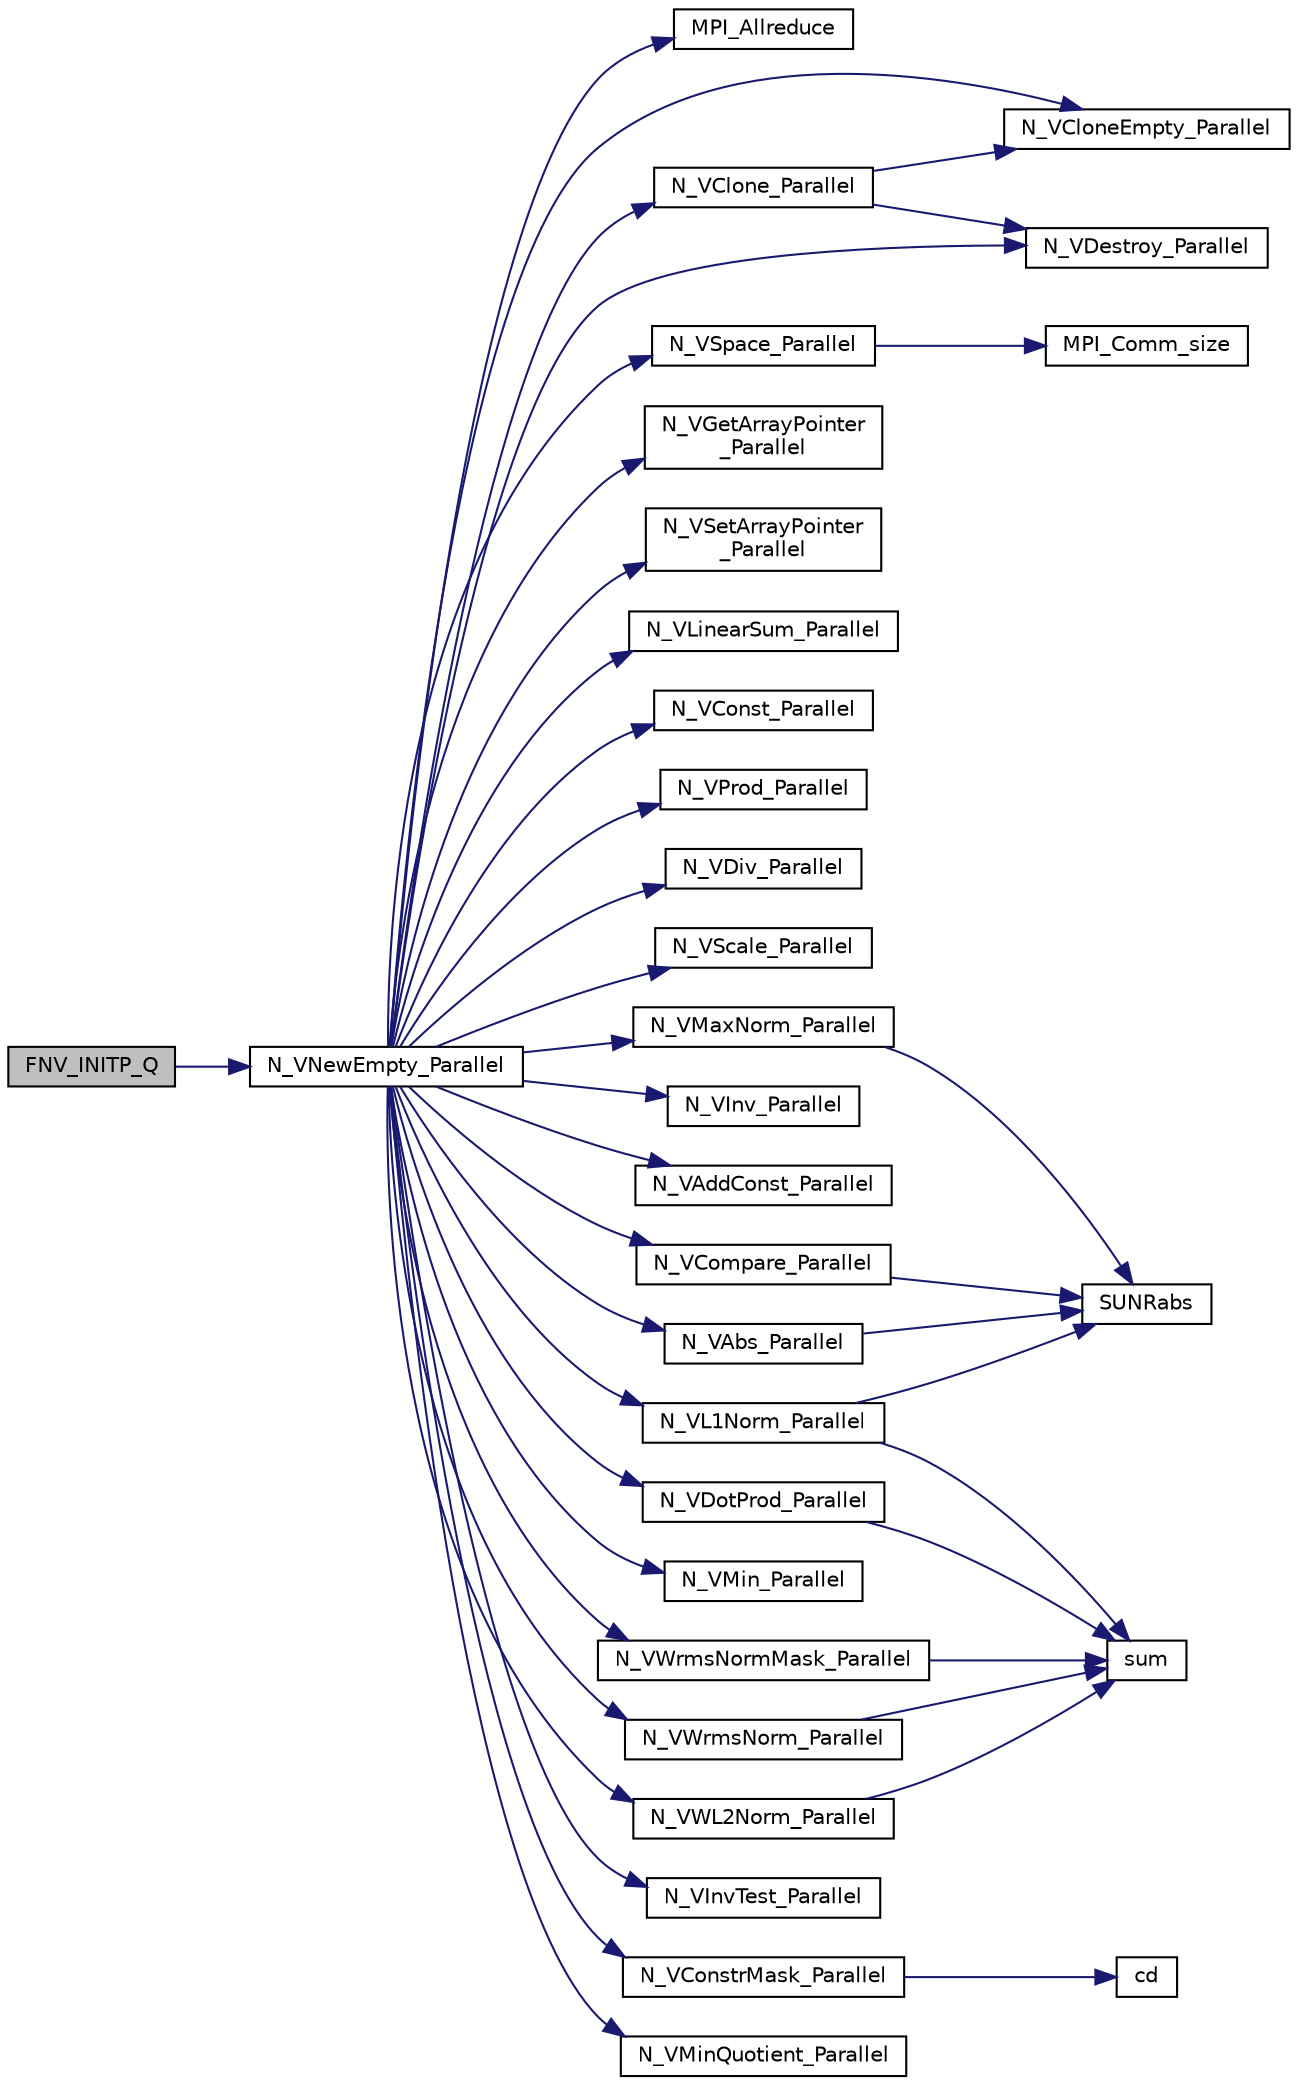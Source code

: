 digraph "FNV_INITP_Q"
{
  edge [fontname="Helvetica",fontsize="10",labelfontname="Helvetica",labelfontsize="10"];
  node [fontname="Helvetica",fontsize="10",shape=record];
  rankdir="LR";
  Node35 [label="FNV_INITP_Q",height=0.2,width=0.4,color="black", fillcolor="grey75", style="filled", fontcolor="black"];
  Node35 -> Node36 [color="midnightblue",fontsize="10",style="solid",fontname="Helvetica"];
  Node36 [label="N_VNewEmpty_Parallel",height=0.2,width=0.4,color="black", fillcolor="white", style="filled",URL="$d5/dcd/nvector__parallel_8h.html#a147965364699534e6d0943039dc8057e"];
  Node36 -> Node37 [color="midnightblue",fontsize="10",style="solid",fontname="Helvetica"];
  Node37 [label="MPI_Allreduce",height=0.2,width=0.4,color="black", fillcolor="white", style="filled",URL="$dd/d91/_n___v_dot_prod_8m.html#ada2f602fc0ac693d1c0f4cd1a2fb0d50"];
  Node36 -> Node38 [color="midnightblue",fontsize="10",style="solid",fontname="Helvetica"];
  Node38 [label="N_VClone_Parallel",height=0.2,width=0.4,color="black", fillcolor="white", style="filled",URL="$d9/d05/nvector__parallel_8c.html#acaf4e4cdb92e4a0a40c8a81b5b4a54f4"];
  Node38 -> Node39 [color="midnightblue",fontsize="10",style="solid",fontname="Helvetica"];
  Node39 [label="N_VCloneEmpty_Parallel",height=0.2,width=0.4,color="black", fillcolor="white", style="filled",URL="$d9/d05/nvector__parallel_8c.html#ad5464979d48c1dd372615ab644bf5d2d"];
  Node38 -> Node40 [color="midnightblue",fontsize="10",style="solid",fontname="Helvetica"];
  Node40 [label="N_VDestroy_Parallel",height=0.2,width=0.4,color="black", fillcolor="white", style="filled",URL="$d9/d05/nvector__parallel_8c.html#a188bc18c57d63d01b1e216d86a00881f"];
  Node36 -> Node39 [color="midnightblue",fontsize="10",style="solid",fontname="Helvetica"];
  Node36 -> Node40 [color="midnightblue",fontsize="10",style="solid",fontname="Helvetica"];
  Node36 -> Node41 [color="midnightblue",fontsize="10",style="solid",fontname="Helvetica"];
  Node41 [label="N_VSpace_Parallel",height=0.2,width=0.4,color="black", fillcolor="white", style="filled",URL="$d9/d05/nvector__parallel_8c.html#a6ca67a195803fb0b86ea3829b12a60ca"];
  Node41 -> Node42 [color="midnightblue",fontsize="10",style="solid",fontname="Helvetica"];
  Node42 [label="MPI_Comm_size",height=0.2,width=0.4,color="black", fillcolor="white", style="filled",URL="$dc/de2/mcvs_atm_disp__kry__bbd__p_8m.html#a0752c9f8e974c942931e1e760ac292c0"];
  Node36 -> Node43 [color="midnightblue",fontsize="10",style="solid",fontname="Helvetica"];
  Node43 [label="N_VGetArrayPointer\l_Parallel",height=0.2,width=0.4,color="black", fillcolor="white", style="filled",URL="$d9/d05/nvector__parallel_8c.html#a360d46fccee198dbe197510096cf0a0d"];
  Node36 -> Node44 [color="midnightblue",fontsize="10",style="solid",fontname="Helvetica"];
  Node44 [label="N_VSetArrayPointer\l_Parallel",height=0.2,width=0.4,color="black", fillcolor="white", style="filled",URL="$d9/d05/nvector__parallel_8c.html#a22e68c301db61b877c46b81bdae00766"];
  Node36 -> Node45 [color="midnightblue",fontsize="10",style="solid",fontname="Helvetica"];
  Node45 [label="N_VLinearSum_Parallel",height=0.2,width=0.4,color="black", fillcolor="white", style="filled",URL="$d9/d05/nvector__parallel_8c.html#a50575e2033e96b8587cb7cb9d7d6bb03"];
  Node36 -> Node46 [color="midnightblue",fontsize="10",style="solid",fontname="Helvetica"];
  Node46 [label="N_VConst_Parallel",height=0.2,width=0.4,color="black", fillcolor="white", style="filled",URL="$d9/d05/nvector__parallel_8c.html#af4e1831d47bd626e70c3bcbdf7b8687a"];
  Node36 -> Node47 [color="midnightblue",fontsize="10",style="solid",fontname="Helvetica"];
  Node47 [label="N_VProd_Parallel",height=0.2,width=0.4,color="black", fillcolor="white", style="filled",URL="$d9/d05/nvector__parallel_8c.html#ac6d48f7334746d703892a509a851bde0"];
  Node36 -> Node48 [color="midnightblue",fontsize="10",style="solid",fontname="Helvetica"];
  Node48 [label="N_VDiv_Parallel",height=0.2,width=0.4,color="black", fillcolor="white", style="filled",URL="$d9/d05/nvector__parallel_8c.html#ab1f1d66b38a8a3f4dae4fb28bf324201"];
  Node36 -> Node49 [color="midnightblue",fontsize="10",style="solid",fontname="Helvetica"];
  Node49 [label="N_VScale_Parallel",height=0.2,width=0.4,color="black", fillcolor="white", style="filled",URL="$d9/d05/nvector__parallel_8c.html#a488d2e685a28f51e94508eef402f6d74"];
  Node36 -> Node50 [color="midnightblue",fontsize="10",style="solid",fontname="Helvetica"];
  Node50 [label="N_VAbs_Parallel",height=0.2,width=0.4,color="black", fillcolor="white", style="filled",URL="$d9/d05/nvector__parallel_8c.html#a464b3f0a2a3dd0642e531646cd288b06"];
  Node50 -> Node51 [color="midnightblue",fontsize="10",style="solid",fontname="Helvetica"];
  Node51 [label="SUNRabs",height=0.2,width=0.4,color="black", fillcolor="white", style="filled",URL="$d4/d2b/3rd_party_2sundials_2build_2include_2sundials_2sundials__math_8h.html#af60ee8fc5ac94d0b36d8870bdbaff7d7"];
  Node36 -> Node52 [color="midnightblue",fontsize="10",style="solid",fontname="Helvetica"];
  Node52 [label="N_VInv_Parallel",height=0.2,width=0.4,color="black", fillcolor="white", style="filled",URL="$d9/d05/nvector__parallel_8c.html#aeccafa715989acf970dbff2102e36564"];
  Node36 -> Node53 [color="midnightblue",fontsize="10",style="solid",fontname="Helvetica"];
  Node53 [label="N_VAddConst_Parallel",height=0.2,width=0.4,color="black", fillcolor="white", style="filled",URL="$d9/d05/nvector__parallel_8c.html#ac56934646d639626426ea6669df9eca3"];
  Node36 -> Node54 [color="midnightblue",fontsize="10",style="solid",fontname="Helvetica"];
  Node54 [label="N_VDotProd_Parallel",height=0.2,width=0.4,color="black", fillcolor="white", style="filled",URL="$d9/d05/nvector__parallel_8c.html#a02f61bce10ffaff11070205fe86c7a8c"];
  Node54 -> Node55 [color="midnightblue",fontsize="10",style="solid",fontname="Helvetica"];
  Node55 [label="sum",height=0.2,width=0.4,color="black", fillcolor="white", style="filled",URL="$dd/d3c/examplehs071_8m.html#ad1d7e10c2dad1043eb0e1b51f99f1b31"];
  Node36 -> Node56 [color="midnightblue",fontsize="10",style="solid",fontname="Helvetica"];
  Node56 [label="N_VMaxNorm_Parallel",height=0.2,width=0.4,color="black", fillcolor="white", style="filled",URL="$d9/d05/nvector__parallel_8c.html#a1cfc6fe469acaaf7f67a90546f631966"];
  Node56 -> Node51 [color="midnightblue",fontsize="10",style="solid",fontname="Helvetica"];
  Node36 -> Node57 [color="midnightblue",fontsize="10",style="solid",fontname="Helvetica"];
  Node57 [label="N_VWrmsNormMask_Parallel",height=0.2,width=0.4,color="black", fillcolor="white", style="filled",URL="$d9/d05/nvector__parallel_8c.html#a40d9116e6b3632e4e1f6e2fdbe0456e6"];
  Node57 -> Node55 [color="midnightblue",fontsize="10",style="solid",fontname="Helvetica"];
  Node36 -> Node58 [color="midnightblue",fontsize="10",style="solid",fontname="Helvetica"];
  Node58 [label="N_VWrmsNorm_Parallel",height=0.2,width=0.4,color="black", fillcolor="white", style="filled",URL="$d9/d05/nvector__parallel_8c.html#a070668c9dea57781906ac39c47d47b6a"];
  Node58 -> Node55 [color="midnightblue",fontsize="10",style="solid",fontname="Helvetica"];
  Node36 -> Node59 [color="midnightblue",fontsize="10",style="solid",fontname="Helvetica"];
  Node59 [label="N_VMin_Parallel",height=0.2,width=0.4,color="black", fillcolor="white", style="filled",URL="$d9/d05/nvector__parallel_8c.html#a19820e5eb2c7cdf0ca67377b868546f0"];
  Node36 -> Node60 [color="midnightblue",fontsize="10",style="solid",fontname="Helvetica"];
  Node60 [label="N_VWL2Norm_Parallel",height=0.2,width=0.4,color="black", fillcolor="white", style="filled",URL="$d9/d05/nvector__parallel_8c.html#a2fe723da0308ff408d40cc331f16efc7"];
  Node60 -> Node55 [color="midnightblue",fontsize="10",style="solid",fontname="Helvetica"];
  Node36 -> Node61 [color="midnightblue",fontsize="10",style="solid",fontname="Helvetica"];
  Node61 [label="N_VL1Norm_Parallel",height=0.2,width=0.4,color="black", fillcolor="white", style="filled",URL="$d9/d05/nvector__parallel_8c.html#ab150bb1b037f65566d6303480a0948d9"];
  Node61 -> Node55 [color="midnightblue",fontsize="10",style="solid",fontname="Helvetica"];
  Node61 -> Node51 [color="midnightblue",fontsize="10",style="solid",fontname="Helvetica"];
  Node36 -> Node62 [color="midnightblue",fontsize="10",style="solid",fontname="Helvetica"];
  Node62 [label="N_VCompare_Parallel",height=0.2,width=0.4,color="black", fillcolor="white", style="filled",URL="$d9/d05/nvector__parallel_8c.html#a9af6ca57aefcbc1e6bf6f2788ccb61b2"];
  Node62 -> Node51 [color="midnightblue",fontsize="10",style="solid",fontname="Helvetica"];
  Node36 -> Node63 [color="midnightblue",fontsize="10",style="solid",fontname="Helvetica"];
  Node63 [label="N_VInvTest_Parallel",height=0.2,width=0.4,color="black", fillcolor="white", style="filled",URL="$d9/d05/nvector__parallel_8c.html#aa98b239baf93d096584d8ca2df75278f"];
  Node36 -> Node64 [color="midnightblue",fontsize="10",style="solid",fontname="Helvetica"];
  Node64 [label="N_VConstrMask_Parallel",height=0.2,width=0.4,color="black", fillcolor="white", style="filled",URL="$d9/d05/nvector__parallel_8c.html#a6000a9d1be21f9fe436bc038a8c9addc"];
  Node64 -> Node65 [color="midnightblue",fontsize="10",style="solid",fontname="Helvetica"];
  Node65 [label="cd",height=0.2,width=0.4,color="black", fillcolor="white", style="filled",URL="$d0/dcd/install___s_t_b_8m.html#ab803317dd7036b119334bb8916eb406e"];
  Node36 -> Node66 [color="midnightblue",fontsize="10",style="solid",fontname="Helvetica"];
  Node66 [label="N_VMinQuotient_Parallel",height=0.2,width=0.4,color="black", fillcolor="white", style="filled",URL="$d9/d05/nvector__parallel_8c.html#ac4c18c8c90f94f9c3aa4e561a929fefa"];
}
